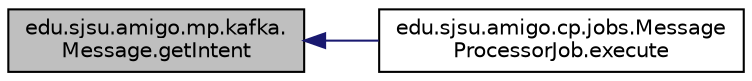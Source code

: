 digraph "edu.sjsu.amigo.mp.kafka.Message.getIntent"
{
  edge [fontname="Helvetica",fontsize="10",labelfontname="Helvetica",labelfontsize="10"];
  node [fontname="Helvetica",fontsize="10",shape=record];
  rankdir="LR";
  Node7 [label="edu.sjsu.amigo.mp.kafka.\lMessage.getIntent",height=0.2,width=0.4,color="black", fillcolor="grey75", style="filled", fontcolor="black"];
  Node7 -> Node8 [dir="back",color="midnightblue",fontsize="10",style="solid"];
  Node8 [label="edu.sjsu.amigo.cp.jobs.Message\lProcessorJob.execute",height=0.2,width=0.4,color="black", fillcolor="white", style="filled",URL="$classedu_1_1sjsu_1_1amigo_1_1cp_1_1jobs_1_1_message_processor_job.html#a9801850c707e7073c39593116fa8c717"];
}
